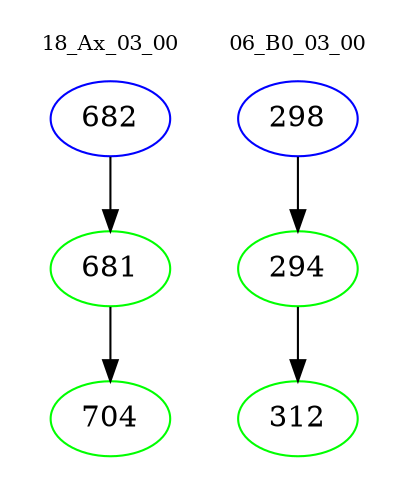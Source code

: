 digraph{
subgraph cluster_0 {
color = white
label = "18_Ax_03_00";
fontsize=10;
T0_682 [label="682", color="blue"]
T0_682 -> T0_681 [color="black"]
T0_681 [label="681", color="green"]
T0_681 -> T0_704 [color="black"]
T0_704 [label="704", color="green"]
}
subgraph cluster_1 {
color = white
label = "06_B0_03_00";
fontsize=10;
T1_298 [label="298", color="blue"]
T1_298 -> T1_294 [color="black"]
T1_294 [label="294", color="green"]
T1_294 -> T1_312 [color="black"]
T1_312 [label="312", color="green"]
}
}
